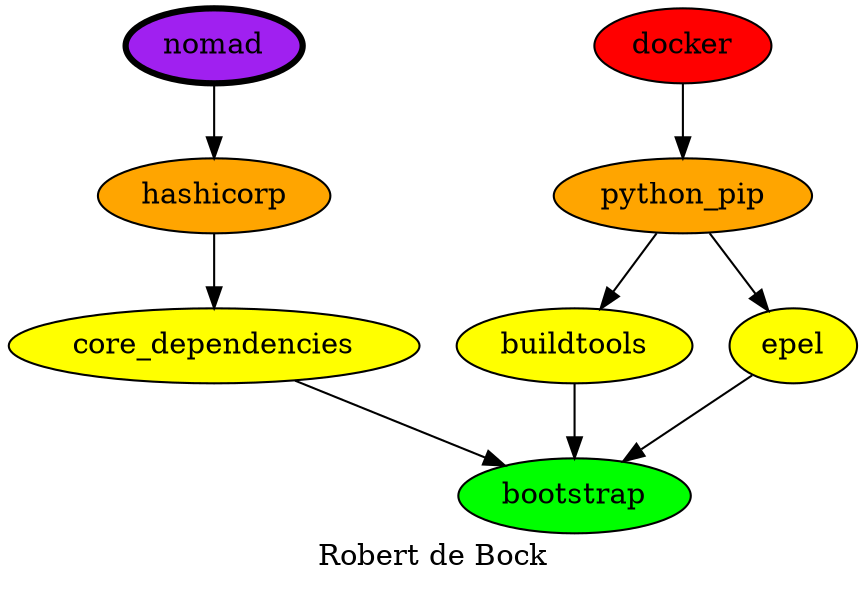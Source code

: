 digraph PhiloDilemma {
  label = "Robert de Bock" ;
  overlap=false
  {
    bootstrap [fillcolor=green style=filled]
    "core_dependencies" [fillcolor=yellow style=filled]
    buildtools [fillcolor=yellow style=filled]
    epel [fillcolor=yellow style=filled]
    "python_pip" [fillcolor=orange style=filled]
    docker [fillcolor=red style=filled]
    hashicorp [fillcolor=orange style=filled]
    nomad [fillcolor=purple style=filled penwidth=3]
  }
  {buildtools "core_dependencies" epel} -> bootstrap
  "python_pip" -> {buildtools epel}
  docker -> "python_pip"
  hashicorp -> "core_dependencies"
  nomad -> hashicorp
}
